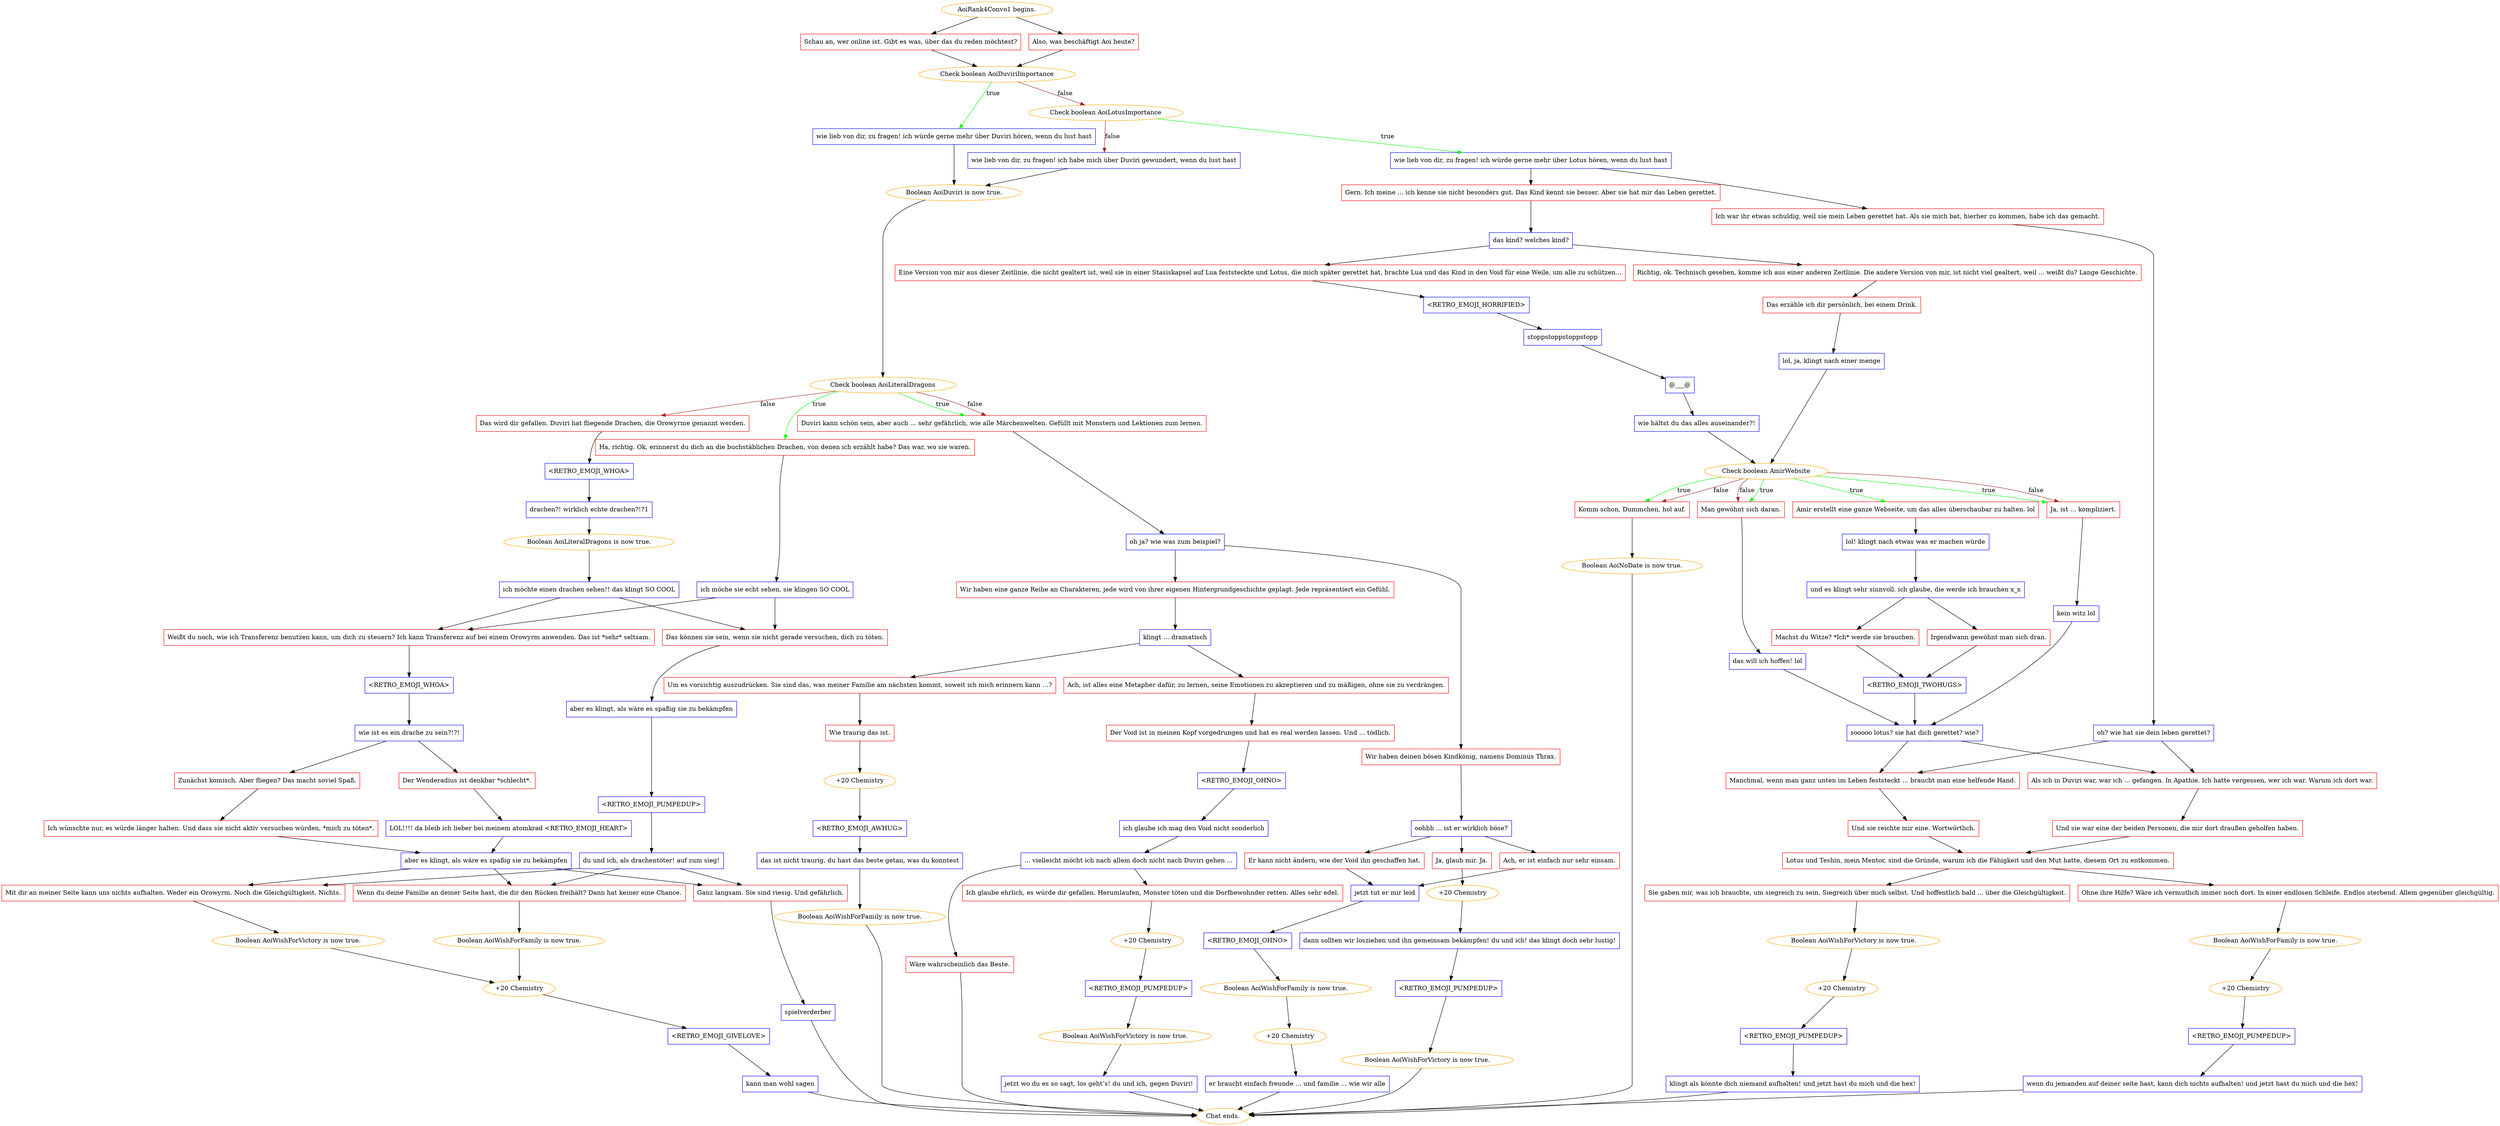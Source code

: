 digraph {
	"AoiRank4Convo1 begins." [color=orange];
		"AoiRank4Convo1 begins." -> j4279250073;
		"AoiRank4Convo1 begins." -> j1624655647;
	j4279250073 [label="Schau an, wer online ist. Gibt es was, über das du reden möchtest?",shape=box,color=red];
		j4279250073 -> j3528698849;
	j1624655647 [label="Also, was beschäftigt Aoi heute?",shape=box,color=red];
		j1624655647 -> j3528698849;
	j3528698849 [label="Check boolean AoiDuviriImportance",color=orange];
		j3528698849 -> j2194500776 [label=true,color=green];
		j3528698849 -> j2521508912 [label=false,color=brown];
	j2194500776 [label="wie lieb von dir, zu fragen! ich würde gerne mehr über Duviri hören, wenn du lust hast",shape=box,color=blue];
		j2194500776 -> j2184058423;
	j2521508912 [label="Check boolean AoiLotusImportance",color=orange];
		j2521508912 -> j2643346387 [label=true,color=green];
		j2521508912 -> j2619281943 [label=false,color=brown];
	j2184058423 [label="Boolean AoiDuviri is now true.",color=orange];
		j2184058423 -> j3764818235;
	j2643346387 [label="wie lieb von dir, zu fragen! ich würde gerne mehr über Lotus hören, wenn du lust hast",shape=box,color=blue];
		j2643346387 -> j3426516933;
		j2643346387 -> j1120470318;
	j2619281943 [label="wie lieb von dir, zu fragen! ich habe mich über Duviri gewundert, wenn du lust hast",shape=box,color=blue];
		j2619281943 -> j2184058423;
	j3764818235 [label="Check boolean AoiLiteralDragons",color=orange];
		j3764818235 -> j1910512704 [label=true,color=green];
		j3764818235 -> j3473447292 [label=true,color=green];
		j3764818235 -> j287115426 [label=false,color=brown];
		j3764818235 -> j3473447292 [label=false,color=brown];
	j3426516933 [label="Gern. Ich meine ... ich kenne sie nicht besonders gut. Das Kind kennt sie besser. Aber sie hat mir das Leben gerettet.",shape=box,color=red];
		j3426516933 -> j617868002;
	j1120470318 [label="Ich war ihr etwas schuldig, weil sie mein Leben gerettet hat. Als sie mich bat, hierher zu kommen, habe ich das gemacht.",shape=box,color=red];
		j1120470318 -> j2577004301;
	j1910512704 [label="Ha, richtig. Ok, erinnerst du dich an die buchstäblichen Drachen, von denen ich erzählt habe? Das war, wo sie waren.",shape=box,color=red];
		j1910512704 -> j2568743871;
	j3473447292 [label="Duviri kann schön sein, aber auch ... sehr gefährlich, wie alle Märchenwelten. Gefüllt mit Monstern und Lektionen zum lernen.",shape=box,color=red];
		j3473447292 -> j2212263593;
	j287115426 [label="Das wird dir gefallen. Duviri hat fliegende Drachen, die Orowyrme genannt werden.",shape=box,color=red];
		j287115426 -> j3882597011;
	j617868002 [label="das kind? welches kind?",shape=box,color=blue];
		j617868002 -> j644074838;
		j617868002 -> j845134137;
	j2577004301 [label="oh? wie hat sie dein leben gerettet?",shape=box,color=blue];
		j2577004301 -> j49702657;
		j2577004301 -> j1754607425;
	j2568743871 [label="ich möche sie echt sehen, sie klingen SO COOL",shape=box,color=blue];
		j2568743871 -> j333256249;
		j2568743871 -> j3012422604;
	j2212263593 [label="oh ja? wie was zum beispiel?",shape=box,color=blue];
		j2212263593 -> j107966856;
		j2212263593 -> j322803597;
	j3882597011 [label="<RETRO_EMOJI_WHOA>",shape=box,color=blue];
		j3882597011 -> j275893808;
	j644074838 [label="Eine Version von mir aus dieser Zeitlinie, die nicht gealtert ist, weil sie in einer Stasiskapsel auf Lua feststeckte und Lotus, die mich später gerettet hat, brachte Lua und das Kind in den Void für eine Weile, um alle zu schützen...",shape=box,color=red];
		j644074838 -> j1392310145;
	j845134137 [label="Richtig, ok. Technisch gesehen, komme ich aus einer anderen Zeitlinie. Die andere Version von mir, ist nicht viel gealtert, weil ... weißt du? Lange Geschichte.",shape=box,color=red];
		j845134137 -> j3927566684;
	j49702657 [label="Als ich in Duviri war, war ich ... gefangen. In Apathie. Ich hatte vergessen, wer ich war. Warum ich dort war.",shape=box,color=red];
		j49702657 -> j713489649;
	j1754607425 [label="Manchmal, wenn man ganz unten im Leben feststeckt ... braucht man eine helfende Hand.",shape=box,color=red];
		j1754607425 -> j358802576;
	j333256249 [label="Weißt du noch, wie ich Transferenz benutzen kann, um dich zu steuern? Ich kann Transferenz auf bei einem Orowyrm anwenden. Das ist *sehr* seltsam.",shape=box,color=red];
		j333256249 -> j354608545;
	j3012422604 [label="Das können sie sein, wenn sie nicht gerade versuchen, dich zu töten.",shape=box,color=red];
		j3012422604 -> j1880367461;
	j107966856 [label="Wir haben deinen bösen Kindkönig, namens Dominus Thrax.",shape=box,color=red];
		j107966856 -> j80034852;
	j322803597 [label="Wir haben eine ganze Reihe an Charakteren, jede wird von ihrer eigenen Hintergrundgeschichte geplagt. Jede repräsentiert ein Gefühl.",shape=box,color=red];
		j322803597 -> j2682952179;
	j275893808 [label="drachen?! wirklich echte drachen?!?1",shape=box,color=blue];
		j275893808 -> j3351158147;
	j1392310145 [label="<RETRO_EMOJI_HORRIFIED>",shape=box,color=blue];
		j1392310145 -> j3235146986;
	j3927566684 [label="Das erzähle ich dir persönlich, bei einem Drink.",shape=box,color=red];
		j3927566684 -> j3945888438;
	j713489649 [label="Und sie war eine der beiden Personen, die mir dort draußen geholfen haben.",shape=box,color=red];
		j713489649 -> j1648815613;
	j358802576 [label="Und sie reichte mir eine. Wortwörtlich.",shape=box,color=red];
		j358802576 -> j1648815613;
	j354608545 [label="<RETRO_EMOJI_WHOA>",shape=box,color=blue];
		j354608545 -> j3111679786;
	j1880367461 [label="aber es klingt, als wäre es spaßig sie zu bekämpfen",shape=box,color=blue];
		j1880367461 -> j3874245600;
	j80034852 [label="oohhh ... ist er wirklich böse?",shape=box,color=blue];
		j80034852 -> j915732503;
		j80034852 -> j1224215866;
		j80034852 -> j3016607947;
	j2682952179 [label="klingt ... dramatisch",shape=box,color=blue];
		j2682952179 -> j1778526679;
		j2682952179 -> j993693451;
	j3351158147 [label="Boolean AoiLiteralDragons is now true.",color=orange];
		j3351158147 -> j3419893682;
	j3235146986 [label="stoppstoppstoppstopp",shape=box,color=blue];
		j3235146986 -> j1757199338;
	j3945888438 [label="lol, ja, klingt nach einer menge",shape=box,color=blue];
		j3945888438 -> j3994963634;
	j1648815613 [label="Lotus und Teshin, mein Mentor, sind die Gründe, warum ich die Fähigkeit und den Mut hatte, diesem Ort zu entkommen.",shape=box,color=red];
		j1648815613 -> j3637865664;
		j1648815613 -> j4190664176;
	j3111679786 [label="wie ist es ein drache zu sein?!?!",shape=box,color=blue];
		j3111679786 -> j2712938635;
		j3111679786 -> j323952430;
	j3874245600 [label="<RETRO_EMOJI_PUMPEDUP>",shape=box,color=blue];
		j3874245600 -> j2100645270;
	j915732503 [label="Ja, glaub mir. Ja.",shape=box,color=red];
		j915732503 -> j2581915674;
	j1224215866 [label="Ach, er ist einfach nur sehr einsam.",shape=box,color=red];
		j1224215866 -> j1278515627;
	j3016607947 [label="Er kann nicht ändern, wie der Void ihn geschaffen hat.",shape=box,color=red];
		j3016607947 -> j1278515627;
	j1778526679 [label="Um es vorsichtig auszudrücken. Sie sind das, was meiner Familie am nächsten kommt, soweit ich mich erinnern kann …?",shape=box,color=red];
		j1778526679 -> j2148359448;
	j993693451 [label="Ach, ist alles eine Metapher dafür, zu lernen, seine Emotionen zu akzeptieren und zu mäßigen, ohne sie zu verdrängen.",shape=box,color=red];
		j993693451 -> j83016690;
	j3419893682 [label="ich möchte einen drachen sehen!! das klingt SO COOL",shape=box,color=blue];
		j3419893682 -> j333256249;
		j3419893682 -> j3012422604;
	j1757199338 [label="@___@",shape=box,color=blue];
		j1757199338 -> j268289383;
	j3994963634 [label="Check boolean AmirWebsite",color=orange];
		j3994963634 -> j1131654057 [label=true,color=green];
		j3994963634 -> j2233735484 [label=true,color=green];
		j3994963634 -> j1627170560 [label=true,color=green];
		j3994963634 -> j963675619 [label=true,color=green];
		j3994963634 -> j2233735484 [label=false,color=brown];
		j3994963634 -> j1627170560 [label=false,color=brown];
		j3994963634 -> j963675619 [label=false,color=brown];
	j3637865664 [label="Ohne ihre Hilfe? Wäre ich vermutlich immer noch dort. In einer endlosen Schleife. Endlos sterbend. Allem gegenüber gleichgültig.",shape=box,color=red];
		j3637865664 -> j2681101151;
	j4190664176 [label="Sie gaben mir, was ich brauchte, um siegreich zu sein. Siegreich über mich selbst. Und hoffentlich bald ... über die Gleichgültigkeit.",shape=box,color=red];
		j4190664176 -> j3462814428;
	j2712938635 [label="Der Wenderadius ist denkbar *schlecht*.",shape=box,color=red];
		j2712938635 -> j4132387577;
	j323952430 [label="Zunächst komisch. Aber fliegen? Das macht soviel Spaß.",shape=box,color=red];
		j323952430 -> j1270521293;
	j2100645270 [label="du und ich, als drachentöter! auf zum sieg!",shape=box,color=blue];
		j2100645270 -> j1694179264;
		j2100645270 -> j811253655;
		j2100645270 -> j541064959;
	j2581915674 [label="+20 Chemistry",color=orange];
		j2581915674 -> j856659230;
	j1278515627 [label="jetzt tut er mir leid",shape=box,color=blue];
		j1278515627 -> j2367578923;
	j2148359448 [label="Wie traurig das ist.",shape=box,color=red];
		j2148359448 -> j3018920675;
	j83016690 [label="Der Void ist in meinen Kopf vorgedrungen und hat es real werden lassen. Und ... tödlich.",shape=box,color=red];
		j83016690 -> j1115825657;
	j268289383 [label="wie hältst du das alles auseinander?!",shape=box,color=blue];
		j268289383 -> j3994963634;
	j1131654057 [label="Amir erstellt eine ganze Webseite, um das alles überschaubar zu halten. lol",shape=box,color=red];
		j1131654057 -> j409132508;
	j2233735484 [label="Ja, ist ... kompliziert.",shape=box,color=red];
		j2233735484 -> j2394940789;
	j1627170560 [label="Man gewöhnt sich daran.",shape=box,color=red];
		j1627170560 -> j96232157;
	j963675619 [label="Komm schon, Dummchen, hol auf.",shape=box,color=red];
		j963675619 -> j4121660697;
	j2681101151 [label="Boolean AoiWishForFamily is now true.",color=orange];
		j2681101151 -> j27477101;
	j3462814428 [label="Boolean AoiWishForVictory is now true.",color=orange];
		j3462814428 -> j2307959786;
	j4132387577 [label="LOL!!!! da bleib ich lieber bei meinem atomkrad <RETRO_EMOJI_HEART>",shape=box,color=blue];
		j4132387577 -> j4033823822;
	j1270521293 [label="Ich wünschte nur, es würde länger halten. Und dass sie nicht aktiv versuchen würden, *mich zu töten*.",shape=box,color=red];
		j1270521293 -> j4033823822;
	j1694179264 [label="Mit dir an meiner Seite kann uns nichts aufhalten. Weder ein Orowyrm. Noch die Gleichgültigkeit. Nichts.",shape=box,color=red];
		j1694179264 -> j3925335717;
	j811253655 [label="Wenn du deine Familie an deiner Seite hast, die dir den Rücken freihält? Dann hat keiner eine Chance.",shape=box,color=red];
		j811253655 -> j1836463812;
	j541064959 [label="Ganz langsam. Sie sind riesig. Und gefährlich.",shape=box,color=red];
		j541064959 -> j2852958616;
	j856659230 [label="dann sollten wir losziehen und ihn gemeinsam bekämpfen! du und ich! das klingt doch sehr lustig!",shape=box,color=blue];
		j856659230 -> j3885088730;
	j2367578923 [label="<RETRO_EMOJI_OHNO>",shape=box,color=blue];
		j2367578923 -> j706470138;
	j3018920675 [label="+20 Chemistry",color=orange];
		j3018920675 -> j1288672978;
	j1115825657 [label="<RETRO_EMOJI_OHNO>",shape=box,color=blue];
		j1115825657 -> j821247454;
	j409132508 [label="lol! klingt nach etwas was er machen würde",shape=box,color=blue];
		j409132508 -> j3970590571;
	j2394940789 [label="kein witz lol",shape=box,color=blue];
		j2394940789 -> j3031855419;
	j96232157 [label="das will ich hoffen! lol",shape=box,color=blue];
		j96232157 -> j3031855419;
	j4121660697 [label="Boolean AoiNoDate is now true.",color=orange];
		j4121660697 -> "Chat ends.";
	j27477101 [label="+20 Chemistry",color=orange];
		j27477101 -> j4269674715;
	j2307959786 [label="+20 Chemistry",color=orange];
		j2307959786 -> j3871563836;
	j4033823822 [label="aber es klingt, als wäre es spaßig sie zu bekämpfen",shape=box,color=blue];
		j4033823822 -> j1694179264;
		j4033823822 -> j811253655;
		j4033823822 -> j541064959;
	j3925335717 [label="Boolean AoiWishForVictory is now true.",color=orange];
		j3925335717 -> j3629035502;
	j1836463812 [label="Boolean AoiWishForFamily is now true.",color=orange];
		j1836463812 -> j3629035502;
	j2852958616 [label="spielverderber",shape=box,color=blue];
		j2852958616 -> "Chat ends.";
	j3885088730 [label="<RETRO_EMOJI_PUMPEDUP>",shape=box,color=blue];
		j3885088730 -> j2076915340;
	j706470138 [label="Boolean AoiWishForFamily is now true.",color=orange];
		j706470138 -> j3062094249;
	j1288672978 [label="<RETRO_EMOJI_AWHUG>",shape=box,color=blue];
		j1288672978 -> j1414346273;
	j821247454 [label="ich glaube ich mag den Void nicht sonderlich",shape=box,color=blue];
		j821247454 -> j3503883233;
	j3970590571 [label="und es klingt sehr sinnvoll. ich glaube, die werde ich brauchen x_x",shape=box,color=blue];
		j3970590571 -> j222470698;
		j3970590571 -> j4165373559;
	j3031855419 [label="sooooo lotus? sie hat dich gerettet? wie?",shape=box,color=blue];
		j3031855419 -> j49702657;
		j3031855419 -> j1754607425;
	"Chat ends." [color=orange];
	j4269674715 [label="<RETRO_EMOJI_PUMPEDUP>",shape=box,color=blue];
		j4269674715 -> j2041967203;
	j3871563836 [label="<RETRO_EMOJI_PUMPEDUP>",shape=box,color=blue];
		j3871563836 -> j1154523363;
	j3629035502 [label="+20 Chemistry",color=orange];
		j3629035502 -> j3937861941;
	j2076915340 [label="Boolean AoiWishForVictory is now true.",color=orange];
		j2076915340 -> "Chat ends.";
	j3062094249 [label="+20 Chemistry",color=orange];
		j3062094249 -> j3705864848;
	j1414346273 [label="das ist nicht traurig, du hast das beste getan, was du konntest",shape=box,color=blue];
		j1414346273 -> j536226404;
	j3503883233 [label="... vielleicht möcht ich nach allem doch nicht nach Duviri gehen ...",shape=box,color=blue];
		j3503883233 -> j358765479;
		j3503883233 -> j3493223595;
	j222470698 [label="Machst du Witze? *Ich* werde sie brauchen.",shape=box,color=red];
		j222470698 -> j1453781967;
	j4165373559 [label="Irgendwann gewöhnt man sich dran.",shape=box,color=red];
		j4165373559 -> j1453781967;
	j2041967203 [label="wenn du jemanden auf deiner seite hast, kann dich nichts aufhalten! und jetzt hast du mich und die hex!",shape=box,color=blue];
		j2041967203 -> "Chat ends.";
	j1154523363 [label="klingt als könnte dich niemand aufhalten! und jetzt hast du mich und die hex!",shape=box,color=blue];
		j1154523363 -> "Chat ends.";
	j3937861941 [label="<RETRO_EMOJI_GIVELOVE>",shape=box,color=blue];
		j3937861941 -> j3937720804;
	j3705864848 [label="er braucht einfach freunde ... und familie ... wie wir alle",shape=box,color=blue];
		j3705864848 -> "Chat ends.";
	j536226404 [label="Boolean AoiWishForFamily is now true.",color=orange];
		j536226404 -> "Chat ends.";
	j358765479 [label="Wäre wahrscheinlich das Beste.",shape=box,color=red];
		j358765479 -> "Chat ends.";
	j3493223595 [label="Ich glaube ehrlich, es würde dir gefallen. Herumlaufen, Monster töten und die Dorfbewohnder retten. Alles sehr edel.",shape=box,color=red];
		j3493223595 -> j920425804;
	j1453781967 [label="<RETRO_EMOJI_TWOHUGS>",shape=box,color=blue];
		j1453781967 -> j3031855419;
	j3937720804 [label="kann man wohl sagen",shape=box,color=blue];
		j3937720804 -> "Chat ends.";
	j920425804 [label="+20 Chemistry",color=orange];
		j920425804 -> j2060060380;
	j2060060380 [label="<RETRO_EMOJI_PUMPEDUP>",shape=box,color=blue];
		j2060060380 -> j1302619181;
	j1302619181 [label="Boolean AoiWishForVictory is now true.",color=orange];
		j1302619181 -> j637425717;
	j637425717 [label="jetzt wo du es so sagt, los geht’s! du und ich, gegen Duviri!",shape=box,color=blue];
		j637425717 -> "Chat ends.";
}